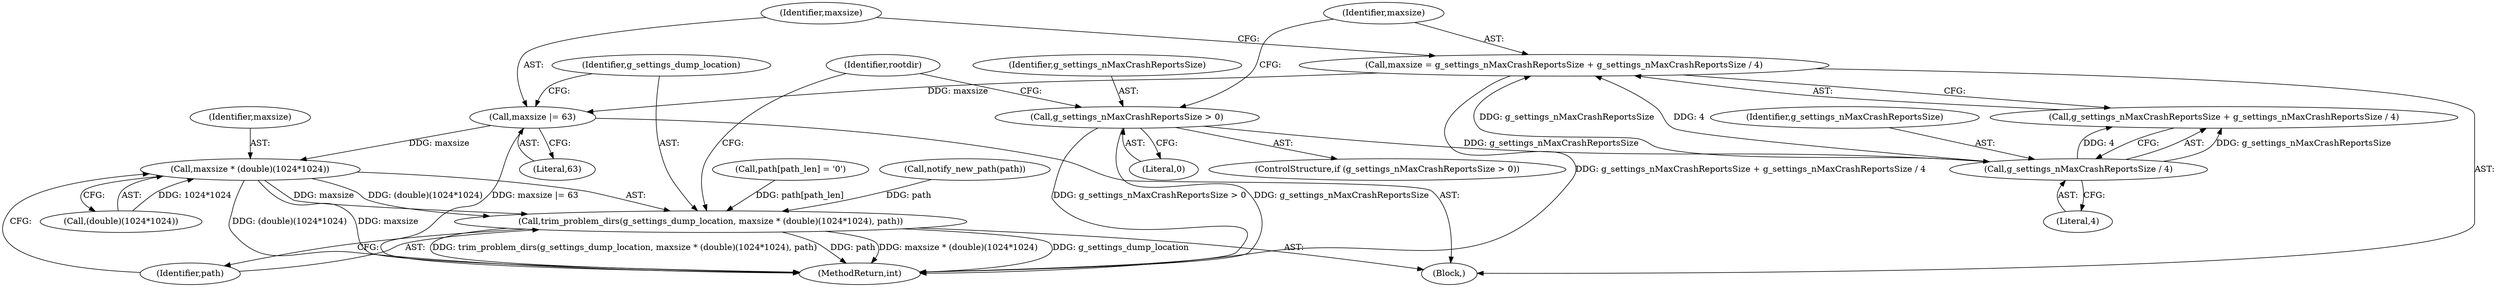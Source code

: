 digraph "0_abrt_4f2c1ddd3e3b81d2d5146b883115371f1cada9f9@integer" {
"1001083" [label="(Call,maxsize = g_settings_nMaxCrashReportsSize + g_settings_nMaxCrashReportsSize / 4)"];
"1001087" [label="(Call,g_settings_nMaxCrashReportsSize / 4)"];
"1001078" [label="(Call,g_settings_nMaxCrashReportsSize > 0)"];
"1001090" [label="(Call,maxsize |= 63)"];
"1001095" [label="(Call,maxsize * (double)(1024*1024))"];
"1001093" [label="(Call,trim_problem_dirs(g_settings_dump_location, maxsize * (double)(1024*1024), path))"];
"1001094" [label="(Identifier,g_settings_dump_location)"];
"1001092" [label="(Literal,63)"];
"1001087" [label="(Call,g_settings_nMaxCrashReportsSize / 4)"];
"1001081" [label="(Block,)"];
"1001089" [label="(Literal,4)"];
"1001097" [label="(Call,(double)(1024*1024))"];
"1001080" [label="(Literal,0)"];
"1001083" [label="(Call,maxsize = g_settings_nMaxCrashReportsSize + g_settings_nMaxCrashReportsSize / 4)"];
"1001091" [label="(Identifier,maxsize)"];
"1001079" [label="(Identifier,g_settings_nMaxCrashReportsSize)"];
"1001171" [label="(MethodReturn,int)"];
"1001038" [label="(Call,path[path_len] = '\0')"];
"1001095" [label="(Call,maxsize * (double)(1024*1024))"];
"1001077" [label="(ControlStructure,if (g_settings_nMaxCrashReportsSize > 0))"];
"1001104" [label="(Identifier,rootdir)"];
"1001096" [label="(Identifier,maxsize)"];
"1001085" [label="(Call,g_settings_nMaxCrashReportsSize + g_settings_nMaxCrashReportsSize / 4)"];
"1001075" [label="(Call,notify_new_path(path))"];
"1001088" [label="(Identifier,g_settings_nMaxCrashReportsSize)"];
"1001078" [label="(Call,g_settings_nMaxCrashReportsSize > 0)"];
"1001093" [label="(Call,trim_problem_dirs(g_settings_dump_location, maxsize * (double)(1024*1024), path))"];
"1001102" [label="(Identifier,path)"];
"1001084" [label="(Identifier,maxsize)"];
"1001090" [label="(Call,maxsize |= 63)"];
"1001083" -> "1001081"  [label="AST: "];
"1001083" -> "1001085"  [label="CFG: "];
"1001084" -> "1001083"  [label="AST: "];
"1001085" -> "1001083"  [label="AST: "];
"1001091" -> "1001083"  [label="CFG: "];
"1001083" -> "1001171"  [label="DDG: g_settings_nMaxCrashReportsSize + g_settings_nMaxCrashReportsSize / 4"];
"1001087" -> "1001083"  [label="DDG: g_settings_nMaxCrashReportsSize"];
"1001087" -> "1001083"  [label="DDG: 4"];
"1001083" -> "1001090"  [label="DDG: maxsize"];
"1001087" -> "1001085"  [label="AST: "];
"1001087" -> "1001089"  [label="CFG: "];
"1001088" -> "1001087"  [label="AST: "];
"1001089" -> "1001087"  [label="AST: "];
"1001085" -> "1001087"  [label="CFG: "];
"1001087" -> "1001085"  [label="DDG: g_settings_nMaxCrashReportsSize"];
"1001087" -> "1001085"  [label="DDG: 4"];
"1001078" -> "1001087"  [label="DDG: g_settings_nMaxCrashReportsSize"];
"1001078" -> "1001077"  [label="AST: "];
"1001078" -> "1001080"  [label="CFG: "];
"1001079" -> "1001078"  [label="AST: "];
"1001080" -> "1001078"  [label="AST: "];
"1001084" -> "1001078"  [label="CFG: "];
"1001104" -> "1001078"  [label="CFG: "];
"1001078" -> "1001171"  [label="DDG: g_settings_nMaxCrashReportsSize > 0"];
"1001078" -> "1001171"  [label="DDG: g_settings_nMaxCrashReportsSize"];
"1001090" -> "1001081"  [label="AST: "];
"1001090" -> "1001092"  [label="CFG: "];
"1001091" -> "1001090"  [label="AST: "];
"1001092" -> "1001090"  [label="AST: "];
"1001094" -> "1001090"  [label="CFG: "];
"1001090" -> "1001171"  [label="DDG: maxsize |= 63"];
"1001090" -> "1001095"  [label="DDG: maxsize"];
"1001095" -> "1001093"  [label="AST: "];
"1001095" -> "1001097"  [label="CFG: "];
"1001096" -> "1001095"  [label="AST: "];
"1001097" -> "1001095"  [label="AST: "];
"1001102" -> "1001095"  [label="CFG: "];
"1001095" -> "1001171"  [label="DDG: (double)(1024*1024)"];
"1001095" -> "1001171"  [label="DDG: maxsize"];
"1001095" -> "1001093"  [label="DDG: maxsize"];
"1001095" -> "1001093"  [label="DDG: (double)(1024*1024)"];
"1001097" -> "1001095"  [label="DDG: 1024*1024"];
"1001093" -> "1001081"  [label="AST: "];
"1001093" -> "1001102"  [label="CFG: "];
"1001094" -> "1001093"  [label="AST: "];
"1001102" -> "1001093"  [label="AST: "];
"1001104" -> "1001093"  [label="CFG: "];
"1001093" -> "1001171"  [label="DDG: g_settings_dump_location"];
"1001093" -> "1001171"  [label="DDG: trim_problem_dirs(g_settings_dump_location, maxsize * (double)(1024*1024), path)"];
"1001093" -> "1001171"  [label="DDG: path"];
"1001093" -> "1001171"  [label="DDG: maxsize * (double)(1024*1024)"];
"1001075" -> "1001093"  [label="DDG: path"];
"1001038" -> "1001093"  [label="DDG: path[path_len]"];
}
